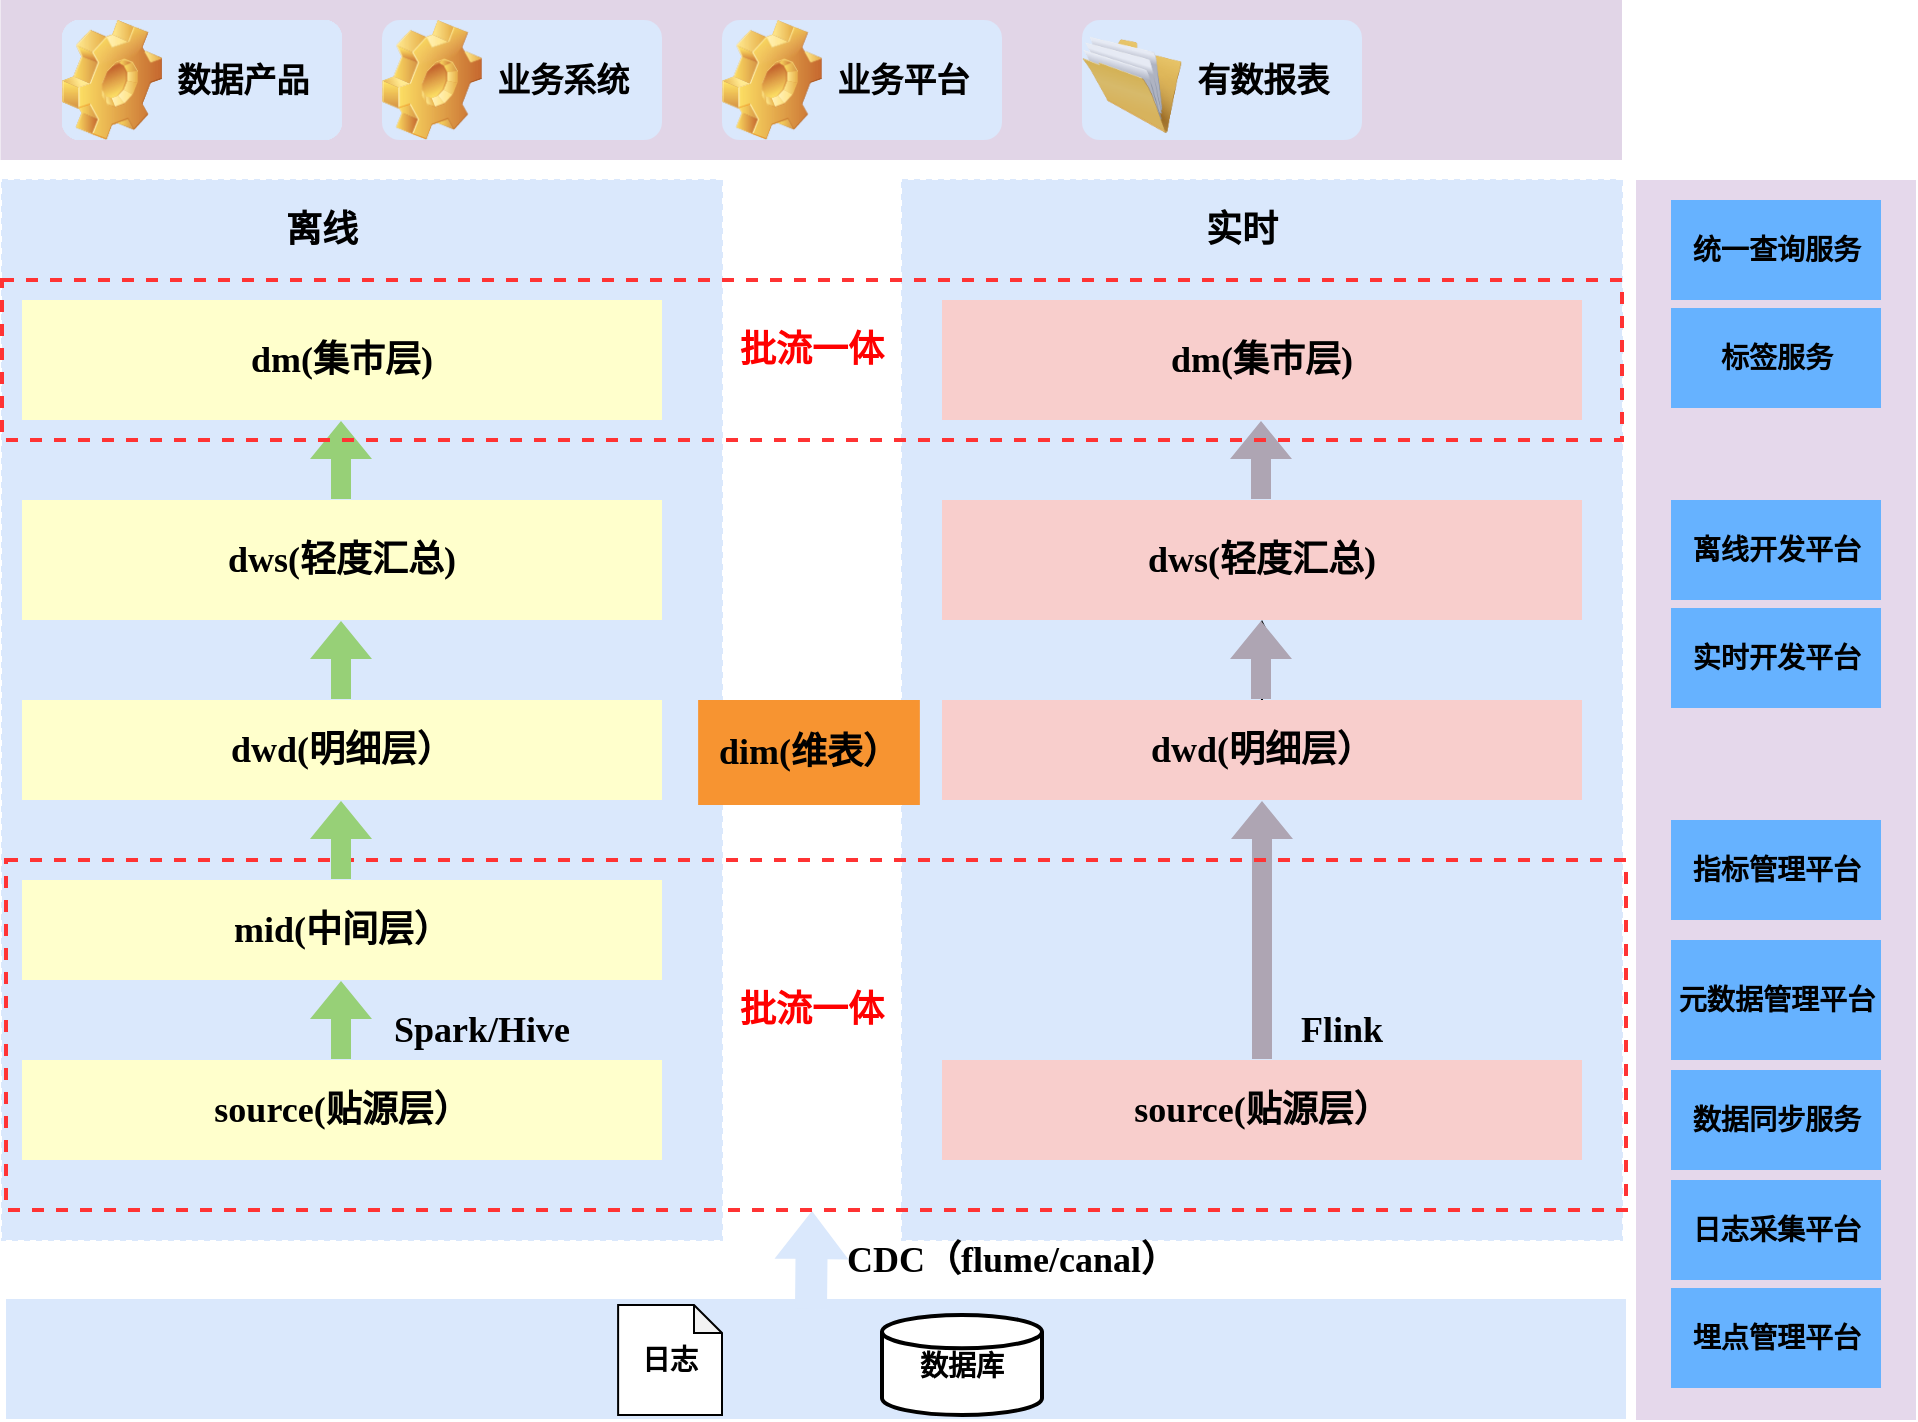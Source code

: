 <mxfile version="16.6.4" type="github">
  <diagram id="yBQkogD8sNwiqYRaZePr" name="第 1 页">
    <mxGraphModel dx="1110" dy="455" grid="1" gridSize="10" guides="1" tooltips="1" connect="1" arrows="1" fold="1" page="1" pageScale="1" pageWidth="827" pageHeight="1169" math="0" shadow="0">
      <root>
        <mxCell id="0" />
        <mxCell id="1" parent="0" />
        <mxCell id="X9aOVJZBJ18JT7NjNBlV-81" value="" style="rounded=0;whiteSpace=wrap;html=1;dashed=1;fontFamily=Times New Roman;fillColor=#DAE8FC;strokeColor=#DAE8FC;strokeWidth=1;labelBackgroundColor=#E6E6E6;" parent="1" vertex="1">
          <mxGeometry x="10" y="140" width="360" height="530" as="geometry" />
        </mxCell>
        <mxCell id="X9aOVJZBJ18JT7NjNBlV-89" value="" style="rounded=0;whiteSpace=wrap;html=1;dashed=1;fontFamily=Times New Roman;fillColor=#DAE8FC;strokeColor=#DAE8FC;strokeWidth=1;" parent="1" vertex="1">
          <mxGeometry x="460" y="140" width="360" height="530" as="geometry" />
        </mxCell>
        <mxCell id="X9aOVJZBJ18JT7NjNBlV-15" value="&lt;h2&gt;&lt;font face=&quot;Times New Roman&quot;&gt;&lt;b&gt;dm(集市层)&lt;/b&gt;&lt;/font&gt;&lt;/h2&gt;" style="rounded=0;whiteSpace=wrap;html=1;fillColor=#FFFFCC;strokeColor=none;" parent="1" vertex="1">
          <mxGeometry x="20" y="200" width="320" height="60" as="geometry" />
        </mxCell>
        <mxCell id="X9aOVJZBJ18JT7NjNBlV-17" value="&lt;h2&gt;&lt;font face=&quot;Times New Roman&quot;&gt;dws(轻度汇总)&lt;/font&gt;&lt;/h2&gt;" style="rounded=0;whiteSpace=wrap;html=1;fillColor=#FFFFCC;strokeColor=none;" parent="1" vertex="1">
          <mxGeometry x="20" y="300" width="320" height="60" as="geometry" />
        </mxCell>
        <mxCell id="X9aOVJZBJ18JT7NjNBlV-18" value="&lt;h2&gt;&lt;font face=&quot;Times New Roman&quot;&gt;&lt;b&gt;dwd(明细层）&lt;/b&gt;&lt;/font&gt;&lt;/h2&gt;" style="rounded=0;whiteSpace=wrap;html=1;fillColor=#FFFFCC;strokeColor=none;" parent="1" vertex="1">
          <mxGeometry x="20" y="400" width="320" height="50" as="geometry" />
        </mxCell>
        <mxCell id="X9aOVJZBJ18JT7NjNBlV-19" value="&lt;h2&gt;&lt;font face=&quot;Times New Roman&quot;&gt;mid(中间层）&lt;/font&gt;&lt;/h2&gt;" style="rounded=0;whiteSpace=wrap;html=1;fillColor=#FFFFCC;strokeColor=none;" parent="1" vertex="1">
          <mxGeometry x="20" y="490" width="320" height="50" as="geometry" />
        </mxCell>
        <mxCell id="X9aOVJZBJ18JT7NjNBlV-20" value="&lt;h2&gt;&lt;font face=&quot;Times New Roman&quot;&gt;source(贴源层）&lt;/font&gt;&lt;/h2&gt;" style="rounded=0;whiteSpace=wrap;html=1;fillColor=#FFFFCC;strokeColor=none;" parent="1" vertex="1">
          <mxGeometry x="20" y="580" width="320" height="50" as="geometry" />
        </mxCell>
        <mxCell id="X9aOVJZBJ18JT7NjNBlV-26" value="&lt;h2&gt;&lt;br&gt;&lt;/h2&gt;" style="rounded=0;whiteSpace=wrap;html=1;fillColor=#dae8fc;strokeColor=none;" parent="1" vertex="1">
          <mxGeometry x="12" y="699.5" width="810" height="60" as="geometry" />
        </mxCell>
        <mxCell id="X9aOVJZBJ18JT7NjNBlV-38" value="&lt;h2&gt;&lt;b&gt;CDC（flume/canal）&lt;/b&gt;&lt;/h2&gt;" style="text;html=1;strokeColor=none;fillColor=none;align=center;verticalAlign=middle;whiteSpace=wrap;rounded=0;dashed=1;fontFamily=Times New Roman;" parent="1" vertex="1">
          <mxGeometry x="430" y="670" width="170" height="20" as="geometry" />
        </mxCell>
        <mxCell id="X9aOVJZBJ18JT7NjNBlV-40" value="" style="shape=flexArrow;endArrow=classic;html=1;rounded=0;fontFamily=Times New Roman;fillColor=#97D077;strokeColor=none;" parent="1" edge="1">
          <mxGeometry width="50" height="50" relative="1" as="geometry">
            <mxPoint x="179.5" y="580" as="sourcePoint" />
            <mxPoint x="179.5" y="540" as="targetPoint" />
          </mxGeometry>
        </mxCell>
        <mxCell id="X9aOVJZBJ18JT7NjNBlV-43" value="" style="shape=flexArrow;endArrow=classic;html=1;rounded=0;fontFamily=Times New Roman;fillColor=#d5e8d4;strokeColor=none;" parent="1" edge="1">
          <mxGeometry width="50" height="50" relative="1" as="geometry">
            <mxPoint x="179.5" y="490" as="sourcePoint" />
            <mxPoint x="179.5" y="450" as="targetPoint" />
          </mxGeometry>
        </mxCell>
        <mxCell id="X9aOVJZBJ18JT7NjNBlV-44" value="" style="shape=flexArrow;endArrow=classic;html=1;rounded=0;fontFamily=Times New Roman;fillColor=#97D077;strokeColor=none;" parent="1" edge="1">
          <mxGeometry width="50" height="50" relative="1" as="geometry">
            <mxPoint x="179.5" y="400" as="sourcePoint" />
            <mxPoint x="179.5" y="360" as="targetPoint" />
          </mxGeometry>
        </mxCell>
        <mxCell id="X9aOVJZBJ18JT7NjNBlV-45" value="" style="shape=flexArrow;endArrow=classic;html=1;rounded=0;fontFamily=Times New Roman;fillColor=#97D077;strokeColor=none;" parent="1" edge="1">
          <mxGeometry width="50" height="50" relative="1" as="geometry">
            <mxPoint x="179.5" y="300" as="sourcePoint" />
            <mxPoint x="179.5" y="260" as="targetPoint" />
          </mxGeometry>
        </mxCell>
        <mxCell id="X9aOVJZBJ18JT7NjNBlV-46" value="&lt;h2&gt;Spark/Hive&lt;/h2&gt;" style="text;html=1;strokeColor=none;fillColor=none;align=center;verticalAlign=middle;whiteSpace=wrap;rounded=0;dashed=1;fontFamily=Times New Roman;" parent="1" vertex="1">
          <mxGeometry x="220" y="550" width="60" height="30" as="geometry" />
        </mxCell>
        <mxCell id="X9aOVJZBJ18JT7NjNBlV-48" value="&lt;h2&gt;&lt;font face=&quot;Times New Roman&quot;&gt;&lt;b&gt;dm(集市层)&lt;/b&gt;&lt;/font&gt;&lt;/h2&gt;" style="rounded=0;whiteSpace=wrap;html=1;fillColor=#f8cecc;strokeColor=none;" parent="1" vertex="1">
          <mxGeometry x="480" y="200" width="320" height="60" as="geometry" />
        </mxCell>
        <mxCell id="X9aOVJZBJ18JT7NjNBlV-49" value="&lt;h2&gt;&lt;font face=&quot;Times New Roman&quot;&gt;dws(轻度汇总)&lt;/font&gt;&lt;/h2&gt;" style="rounded=0;whiteSpace=wrap;html=1;fillColor=#f8cecc;strokeColor=none;" parent="1" vertex="1">
          <mxGeometry x="480" y="300" width="320" height="60" as="geometry" />
        </mxCell>
        <mxCell id="X9aOVJZBJ18JT7NjNBlV-79" value="" style="edgeStyle=orthogonalEdgeStyle;rounded=0;orthogonalLoop=1;jettySize=auto;html=1;fontFamily=Times New Roman;fillColor=none;" parent="1" source="X9aOVJZBJ18JT7NjNBlV-50" target="X9aOVJZBJ18JT7NjNBlV-49" edge="1">
          <mxGeometry relative="1" as="geometry" />
        </mxCell>
        <mxCell id="X9aOVJZBJ18JT7NjNBlV-50" value="&lt;h2&gt;&lt;font face=&quot;Times New Roman&quot;&gt;&lt;b&gt;dwd(明细层）&lt;/b&gt;&lt;/font&gt;&lt;/h2&gt;" style="rounded=0;whiteSpace=wrap;html=1;fillColor=#f8cecc;strokeColor=none;" parent="1" vertex="1">
          <mxGeometry x="480" y="400" width="320" height="50" as="geometry" />
        </mxCell>
        <mxCell id="X9aOVJZBJ18JT7NjNBlV-52" value="&lt;h2&gt;&lt;font face=&quot;Times New Roman&quot;&gt;source(贴源层）&lt;/font&gt;&lt;/h2&gt;" style="rounded=0;whiteSpace=wrap;html=1;fillColor=#f8cecc;strokeColor=none;" parent="1" vertex="1">
          <mxGeometry x="480" y="580" width="320" height="50" as="geometry" />
        </mxCell>
        <mxCell id="X9aOVJZBJ18JT7NjNBlV-54" value="" style="shape=flexArrow;endArrow=classic;html=1;rounded=0;fontFamily=Times New Roman;fillColor=#AEA5B3;strokeColor=none;entryX=0.5;entryY=1;entryDx=0;entryDy=0;exitX=0.5;exitY=0;exitDx=0;exitDy=0;" parent="1" source="X9aOVJZBJ18JT7NjNBlV-52" target="X9aOVJZBJ18JT7NjNBlV-50" edge="1">
          <mxGeometry width="50" height="50" relative="1" as="geometry">
            <mxPoint x="640" y="590" as="sourcePoint" />
            <mxPoint x="639.5" y="550" as="targetPoint" />
          </mxGeometry>
        </mxCell>
        <mxCell id="X9aOVJZBJ18JT7NjNBlV-55" value="" style="shape=flexArrow;endArrow=classic;html=1;rounded=0;fontFamily=Times New Roman;fillColor=#AEA5B3;strokeColor=none;" parent="1" edge="1">
          <mxGeometry width="50" height="50" relative="1" as="geometry">
            <mxPoint x="639.5" y="400" as="sourcePoint" />
            <mxPoint x="639.5" y="360" as="targetPoint" />
          </mxGeometry>
        </mxCell>
        <mxCell id="X9aOVJZBJ18JT7NjNBlV-57" value="&lt;h2&gt;Flink&lt;/h2&gt;" style="text;html=1;strokeColor=none;fillColor=none;align=center;verticalAlign=middle;whiteSpace=wrap;rounded=0;dashed=1;fontFamily=Times New Roman;" parent="1" vertex="1">
          <mxGeometry x="650" y="550" width="60" height="30" as="geometry" />
        </mxCell>
        <mxCell id="X9aOVJZBJ18JT7NjNBlV-72" value="" style="shape=flexArrow;endArrow=classic;html=1;rounded=0;fontFamily=Times New Roman;fillColor=#AEA5B3;strokeColor=none;" parent="1" edge="1">
          <mxGeometry width="50" height="50" relative="1" as="geometry">
            <mxPoint x="639.5" y="300" as="sourcePoint" />
            <mxPoint x="639.5" y="260" as="targetPoint" />
          </mxGeometry>
        </mxCell>
        <mxCell id="X9aOVJZBJ18JT7NjNBlV-70" value="&lt;h2&gt;&lt;font face=&quot;Times New Roman&quot;&gt;dim(维表）&lt;/font&gt;&lt;/h2&gt;" style="rounded=0;whiteSpace=wrap;html=1;fillColor=#F79431;strokeColor=none;" parent="1" vertex="1">
          <mxGeometry x="358.06" y="400" width="110.87" height="52.5" as="geometry" />
        </mxCell>
        <mxCell id="X9aOVJZBJ18JT7NjNBlV-76" value="" style="shape=flexArrow;endArrow=classic;html=1;rounded=0;fontFamily=Times New Roman;fillColor=#dae8fc;width=16;endSize=7.67;strokeColor=none;" parent="1" edge="1">
          <mxGeometry width="50" height="50" relative="1" as="geometry">
            <mxPoint x="414.5" y="705" as="sourcePoint" />
            <mxPoint x="414.99" y="655" as="targetPoint" />
          </mxGeometry>
        </mxCell>
        <mxCell id="X9aOVJZBJ18JT7NjNBlV-83" value="" style="rounded=0;whiteSpace=wrap;html=1;dashed=1;fontFamily=Times New Roman;fillColor=none;strokeColor=#FF3333;strokeWidth=2;" parent="1" vertex="1">
          <mxGeometry x="12" y="480" width="810" height="175" as="geometry" />
        </mxCell>
        <mxCell id="X9aOVJZBJ18JT7NjNBlV-84" value="&lt;h2&gt;&lt;font color=&quot;#ff0000&quot;&gt;批流一体&lt;/font&gt;&lt;/h2&gt;" style="text;html=1;strokeColor=none;fillColor=none;align=center;verticalAlign=middle;whiteSpace=wrap;rounded=0;dashed=1;fontFamily=Times New Roman;" parent="1" vertex="1">
          <mxGeometry x="360" y="550" width="110" height="10" as="geometry" />
        </mxCell>
        <mxCell id="X9aOVJZBJ18JT7NjNBlV-88" value="&lt;h2&gt;&lt;br&gt;&lt;/h2&gt;" style="rounded=0;whiteSpace=wrap;html=1;fillColor=#e1d5e7;strokeColor=none;" parent="1" vertex="1">
          <mxGeometry x="9.24" y="50" width="810.76" height="80" as="geometry" />
        </mxCell>
        <mxCell id="X9aOVJZBJ18JT7NjNBlV-91" value="" style="rounded=0;whiteSpace=wrap;html=1;dashed=1;fontFamily=Times New Roman;fillColor=none;strokeColor=#FF3333;strokeWidth=2;" parent="1" vertex="1">
          <mxGeometry x="10" y="190" width="810" height="80" as="geometry" />
        </mxCell>
        <mxCell id="X9aOVJZBJ18JT7NjNBlV-92" value="&lt;h2&gt;&lt;font color=&quot;#ff0000&quot;&gt;批流一体&lt;/font&gt;&lt;/h2&gt;" style="text;html=1;strokeColor=none;fillColor=none;align=center;verticalAlign=middle;whiteSpace=wrap;rounded=0;dashed=1;fontFamily=Times New Roman;" parent="1" vertex="1">
          <mxGeometry x="360" y="220" width="110" height="10" as="geometry" />
        </mxCell>
        <mxCell id="X9aOVJZBJ18JT7NjNBlV-94" value="&lt;h2&gt;&lt;font color=&quot;#000000&quot;&gt;离线&lt;/font&gt;&lt;/h2&gt;" style="text;html=1;strokeColor=none;fillColor=none;align=center;verticalAlign=middle;whiteSpace=wrap;rounded=0;dashed=1;fontFamily=Times New Roman;fontColor=#FF0000;" parent="1" vertex="1">
          <mxGeometry x="140" y="150" width="60" height="30" as="geometry" />
        </mxCell>
        <mxCell id="X9aOVJZBJ18JT7NjNBlV-95" value="&lt;h2&gt;&lt;font color=&quot;#000000&quot;&gt;实时&lt;/font&gt;&lt;/h2&gt;" style="text;html=1;strokeColor=none;fillColor=none;align=center;verticalAlign=middle;whiteSpace=wrap;rounded=0;dashed=1;fontFamily=Times New Roman;fontColor=#FF0000;" parent="1" vertex="1">
          <mxGeometry x="600" y="150" width="60" height="30" as="geometry" />
        </mxCell>
        <mxCell id="X9aOVJZBJ18JT7NjNBlV-96" value="" style="shape=flexArrow;endArrow=classic;html=1;rounded=0;fontFamily=Times New Roman;fillColor=#97D077;strokeColor=none;" parent="1" edge="1">
          <mxGeometry width="50" height="50" relative="1" as="geometry">
            <mxPoint x="179.5" y="490" as="sourcePoint" />
            <mxPoint x="179.5" y="450" as="targetPoint" />
          </mxGeometry>
        </mxCell>
        <mxCell id="X9aOVJZBJ18JT7NjNBlV-113" value="" style="rounded=0;whiteSpace=wrap;html=1;dashed=1;labelBackgroundColor=#E1D5E7;fontFamily=Times New Roman;strokeColor=none;strokeWidth=2;fillColor=#E5D8EB;" parent="1" vertex="1">
          <mxGeometry x="827" y="140" width="140" height="620" as="geometry" />
        </mxCell>
        <mxCell id="As9_9Nimq-O4MdQxtgSM-15" value="" style="group" parent="1" vertex="1" connectable="0">
          <mxGeometry x="550" y="60" width="140" height="60" as="geometry" />
        </mxCell>
        <mxCell id="As9_9Nimq-O4MdQxtgSM-12" value="&lt;h2&gt;&amp;nbsp; &amp;nbsp; &amp;nbsp; &amp;nbsp; &amp;nbsp; 有数报表&lt;/h2&gt;" style="rounded=1;whiteSpace=wrap;html=1;dashed=1;labelBorderColor=none;fontFamily=Times New Roman;fontSize=11;fontColor=none;strokeColor=none;fillColor=#DAE8FC;" parent="As9_9Nimq-O4MdQxtgSM-15" vertex="1">
          <mxGeometry width="140" height="60" as="geometry" />
        </mxCell>
        <mxCell id="As9_9Nimq-O4MdQxtgSM-2" value="" style="image;html=1;image=img/lib/clip_art/general/Full_Folder_128x128.png;dashed=1;labelBorderColor=none;fontFamily=Times New Roman;fontSize=11;fontColor=none;strokeColor=#CC0000;fillColor=#99CCFF;" parent="As9_9Nimq-O4MdQxtgSM-15" vertex="1">
          <mxGeometry y="5" width="50" height="55" as="geometry" />
        </mxCell>
        <mxCell id="As9_9Nimq-O4MdQxtgSM-21" value="" style="group" parent="1" vertex="1" connectable="0">
          <mxGeometry x="40" y="60" width="140" height="60" as="geometry" />
        </mxCell>
        <mxCell id="As9_9Nimq-O4MdQxtgSM-22" value="&lt;h2&gt;&amp;nbsp; &amp;nbsp; &amp;nbsp; &amp;nbsp; &amp;nbsp; 数据产品&lt;/h2&gt;" style="rounded=1;whiteSpace=wrap;html=1;dashed=1;labelBorderColor=none;fontFamily=Times New Roman;fontSize=11;fontColor=none;strokeColor=none;fillColor=#DAE8FC;" parent="As9_9Nimq-O4MdQxtgSM-21" vertex="1">
          <mxGeometry width="140" height="60" as="geometry" />
        </mxCell>
        <mxCell id="As9_9Nimq-O4MdQxtgSM-23" value="" style="shape=image;html=1;verticalLabelPosition=bottom;verticalAlign=top;imageAspect=0;image=img/clipart/Gear_128x128.png;dashed=1;labelBorderColor=none;fontFamily=Times New Roman;fontSize=11;fontColor=none;strokeColor=#CC0000;fillColor=#DAE8FC;" parent="As9_9Nimq-O4MdQxtgSM-21" vertex="1">
          <mxGeometry width="50" height="60" as="geometry" />
        </mxCell>
        <mxCell id="0jsYW7mjkBVJK00ZDQxi-10" value="" style="group" parent="As9_9Nimq-O4MdQxtgSM-21" vertex="1" connectable="0">
          <mxGeometry width="140" height="60" as="geometry" />
        </mxCell>
        <mxCell id="0jsYW7mjkBVJK00ZDQxi-11" value="&lt;h2&gt;&amp;nbsp; &amp;nbsp; &amp;nbsp; &amp;nbsp; &amp;nbsp; 数据产品&lt;/h2&gt;" style="rounded=1;whiteSpace=wrap;html=1;dashed=1;labelBorderColor=none;fontFamily=Times New Roman;fontSize=11;fontColor=none;strokeColor=none;fillColor=#DAE8FC;" parent="0jsYW7mjkBVJK00ZDQxi-10" vertex="1">
          <mxGeometry width="140" height="60" as="geometry" />
        </mxCell>
        <mxCell id="0jsYW7mjkBVJK00ZDQxi-12" value="" style="shape=image;html=1;verticalLabelPosition=bottom;verticalAlign=top;imageAspect=0;image=img/clipart/Gear_128x128.png;dashed=1;labelBorderColor=none;fontFamily=Times New Roman;fontSize=11;fontColor=none;strokeColor=#CC0000;fillColor=#DAE8FC;" parent="0jsYW7mjkBVJK00ZDQxi-10" vertex="1">
          <mxGeometry width="50" height="60" as="geometry" />
        </mxCell>
        <mxCell id="0jsYW7mjkBVJK00ZDQxi-13" value="" style="shape=image;html=1;verticalLabelPosition=bottom;verticalAlign=top;imageAspect=0;image=img/clipart/Gear_128x128.png;dashed=1;labelBorderColor=none;fontFamily=Times New Roman;fontSize=11;fontColor=none;strokeColor=#CC0000;fillColor=#DAE8FC;" parent="0jsYW7mjkBVJK00ZDQxi-10" vertex="1">
          <mxGeometry width="50" height="60" as="geometry" />
        </mxCell>
        <mxCell id="0jsYW7mjkBVJK00ZDQxi-14" value="" style="group" parent="0jsYW7mjkBVJK00ZDQxi-10" vertex="1" connectable="0">
          <mxGeometry width="140" height="60" as="geometry" />
        </mxCell>
        <mxCell id="0jsYW7mjkBVJK00ZDQxi-15" value="&lt;h2&gt;&amp;nbsp; &amp;nbsp; &amp;nbsp; &amp;nbsp; &amp;nbsp; 数据产品&lt;/h2&gt;" style="rounded=1;whiteSpace=wrap;html=1;dashed=1;labelBorderColor=none;fontFamily=Times New Roman;fontSize=11;fontColor=none;strokeColor=none;fillColor=#DAE8FC;" parent="0jsYW7mjkBVJK00ZDQxi-14" vertex="1">
          <mxGeometry width="140" height="60" as="geometry" />
        </mxCell>
        <mxCell id="0jsYW7mjkBVJK00ZDQxi-16" value="" style="shape=image;html=1;verticalLabelPosition=bottom;verticalAlign=top;imageAspect=0;image=img/clipart/Gear_128x128.png;dashed=1;labelBorderColor=none;fontFamily=Times New Roman;fontSize=11;fontColor=none;strokeColor=#CC0000;fillColor=#DAE8FC;" parent="0jsYW7mjkBVJK00ZDQxi-14" vertex="1">
          <mxGeometry width="50" height="60" as="geometry" />
        </mxCell>
        <mxCell id="0jsYW7mjkBVJK00ZDQxi-17" value="" style="group" parent="0jsYW7mjkBVJK00ZDQxi-14" vertex="1" connectable="0">
          <mxGeometry width="140" height="60" as="geometry" />
        </mxCell>
        <mxCell id="0jsYW7mjkBVJK00ZDQxi-18" value="&lt;h2&gt;&amp;nbsp; &amp;nbsp; &amp;nbsp; &amp;nbsp; &amp;nbsp; 数据产品&lt;/h2&gt;" style="rounded=1;whiteSpace=wrap;html=1;dashed=1;labelBorderColor=none;fontFamily=Times New Roman;fontSize=11;fontColor=none;strokeColor=none;fillColor=#DAE8FC;" parent="0jsYW7mjkBVJK00ZDQxi-17" vertex="1">
          <mxGeometry width="140" height="60" as="geometry" />
        </mxCell>
        <mxCell id="0jsYW7mjkBVJK00ZDQxi-19" value="" style="shape=image;html=1;verticalLabelPosition=bottom;verticalAlign=top;imageAspect=0;image=img/clipart/Gear_128x128.png;dashed=1;labelBorderColor=none;fontFamily=Times New Roman;fontSize=11;fontColor=none;strokeColor=#CC0000;fillColor=#DAE8FC;" parent="0jsYW7mjkBVJK00ZDQxi-17" vertex="1">
          <mxGeometry width="50" height="60" as="geometry" />
        </mxCell>
        <mxCell id="0jsYW7mjkBVJK00ZDQxi-20" value="" style="shape=image;html=1;verticalLabelPosition=bottom;verticalAlign=top;imageAspect=0;image=img/clipart/Gear_128x128.png;dashed=1;labelBorderColor=none;fontFamily=Times New Roman;fontSize=11;fontColor=none;strokeColor=#CC0000;fillColor=#DAE8FC;" parent="0jsYW7mjkBVJK00ZDQxi-17" vertex="1">
          <mxGeometry width="50" height="60" as="geometry" />
        </mxCell>
        <mxCell id="As9_9Nimq-O4MdQxtgSM-24" value="" style="group" parent="1" vertex="1" connectable="0">
          <mxGeometry x="200" y="60" width="140" height="60" as="geometry" />
        </mxCell>
        <mxCell id="As9_9Nimq-O4MdQxtgSM-26" value="" style="shape=image;html=1;verticalLabelPosition=bottom;verticalAlign=top;imageAspect=0;image=img/clipart/Gear_128x128.png;dashed=1;labelBorderColor=none;fontFamily=Times New Roman;fontSize=11;fontColor=none;strokeColor=#CC0000;fillColor=#DAE8FC;" parent="As9_9Nimq-O4MdQxtgSM-24" vertex="1">
          <mxGeometry width="50" height="60" as="geometry" />
        </mxCell>
        <mxCell id="0jsYW7mjkBVJK00ZDQxi-9" value="" style="group" parent="As9_9Nimq-O4MdQxtgSM-24" vertex="1" connectable="0">
          <mxGeometry width="140" height="60" as="geometry" />
        </mxCell>
        <mxCell id="As9_9Nimq-O4MdQxtgSM-25" value="&lt;h2&gt;&amp;nbsp; &amp;nbsp; &amp;nbsp; &amp;nbsp; &amp;nbsp; 业务系统&lt;/h2&gt;" style="rounded=1;whiteSpace=wrap;html=1;dashed=1;labelBorderColor=none;fontFamily=Times New Roman;fontSize=11;fontColor=none;strokeColor=none;fillColor=#DAE8FC;" parent="0jsYW7mjkBVJK00ZDQxi-9" vertex="1">
          <mxGeometry width="140" height="60" as="geometry" />
        </mxCell>
        <mxCell id="0jsYW7mjkBVJK00ZDQxi-8" value="" style="shape=image;html=1;verticalLabelPosition=bottom;verticalAlign=top;imageAspect=0;image=img/clipart/Gear_128x128.png;dashed=1;labelBorderColor=none;fontFamily=Times New Roman;fontSize=11;fontColor=none;strokeColor=#CC0000;fillColor=#DAE8FC;" parent="0jsYW7mjkBVJK00ZDQxi-9" vertex="1">
          <mxGeometry width="50" height="60" as="geometry" />
        </mxCell>
        <mxCell id="As9_9Nimq-O4MdQxtgSM-27" value="" style="group" parent="1" vertex="1" connectable="0">
          <mxGeometry x="370" y="60" width="140" height="60" as="geometry" />
        </mxCell>
        <mxCell id="As9_9Nimq-O4MdQxtgSM-29" value="" style="shape=image;html=1;verticalLabelPosition=bottom;verticalAlign=top;imageAspect=0;image=img/clipart/Gear_128x128.png;dashed=1;labelBorderColor=none;fontFamily=Times New Roman;fontSize=11;fontColor=none;strokeColor=#CC0000;fillColor=#DAE8FC;" parent="As9_9Nimq-O4MdQxtgSM-27" vertex="1">
          <mxGeometry width="50" height="60" as="geometry" />
        </mxCell>
        <mxCell id="0jsYW7mjkBVJK00ZDQxi-3" value="" style="shape=image;html=1;verticalLabelPosition=bottom;verticalAlign=top;imageAspect=0;image=img/clipart/Gear_128x128.png;dashed=1;labelBorderColor=none;fontFamily=Times New Roman;fontSize=11;fontColor=none;strokeColor=#CC0000;fillColor=#DAE8FC;" parent="As9_9Nimq-O4MdQxtgSM-27" vertex="1">
          <mxGeometry width="50" height="60" as="geometry" />
        </mxCell>
        <mxCell id="0jsYW7mjkBVJK00ZDQxi-7" value="" style="group" parent="As9_9Nimq-O4MdQxtgSM-27" vertex="1" connectable="0">
          <mxGeometry width="140" height="60" as="geometry" />
        </mxCell>
        <mxCell id="As9_9Nimq-O4MdQxtgSM-28" value="&lt;h2&gt;&amp;nbsp; &amp;nbsp; &amp;nbsp; &amp;nbsp; &amp;nbsp; 业务平台&lt;/h2&gt;" style="rounded=1;whiteSpace=wrap;html=1;dashed=1;labelBorderColor=none;fontFamily=Times New Roman;fontSize=11;fontColor=none;strokeColor=none;fillColor=#DAE8FC;" parent="0jsYW7mjkBVJK00ZDQxi-7" vertex="1">
          <mxGeometry width="140" height="60" as="geometry" />
        </mxCell>
        <mxCell id="0jsYW7mjkBVJK00ZDQxi-6" value="" style="shape=image;html=1;verticalLabelPosition=bottom;verticalAlign=top;imageAspect=0;image=img/clipart/Gear_128x128.png;dashed=1;labelBorderColor=none;fontFamily=Times New Roman;fontSize=11;fontColor=none;strokeColor=#CC0000;fillColor=#DAE8FC;" parent="0jsYW7mjkBVJK00ZDQxi-7" vertex="1">
          <mxGeometry width="50" height="60" as="geometry" />
        </mxCell>
        <mxCell id="0jsYW7mjkBVJK00ZDQxi-1" value="&lt;h3&gt;数据库&lt;/h3&gt;" style="strokeWidth=2;html=1;shape=mxgraph.flowchart.database;whiteSpace=wrap;" parent="1" vertex="1">
          <mxGeometry x="450" y="707.5" width="80" height="50" as="geometry" />
        </mxCell>
        <mxCell id="0jsYW7mjkBVJK00ZDQxi-23" value="&lt;h3&gt;日志&lt;/h3&gt;" style="shape=note;whiteSpace=wrap;html=1;backgroundOutline=1;darkOpacity=0.05;size=14;" parent="1" vertex="1">
          <mxGeometry x="318.06" y="702.5" width="51.94" height="55" as="geometry" />
        </mxCell>
        <mxCell id="1MsRyuQZ5NE7aAgOm8JP-3" value="&lt;h3&gt;埋点管理平台&lt;/h3&gt;" style="rounded=0;whiteSpace=wrap;html=1;strokeColor=none;fillColor=#66B2FF;" parent="1" vertex="1">
          <mxGeometry x="844.5" y="694" width="105" height="50" as="geometry" />
        </mxCell>
        <mxCell id="1MsRyuQZ5NE7aAgOm8JP-4" value="&lt;h3&gt;日志采集平台&lt;/h3&gt;" style="rounded=0;whiteSpace=wrap;html=1;strokeColor=none;fillColor=#66B2FF;" parent="1" vertex="1">
          <mxGeometry x="844.5" y="640" width="105" height="50" as="geometry" />
        </mxCell>
        <mxCell id="1MsRyuQZ5NE7aAgOm8JP-5" value="&lt;h3&gt;离线开发平台&lt;/h3&gt;" style="rounded=0;whiteSpace=wrap;html=1;strokeColor=none;fillColor=#66B2FF;" parent="1" vertex="1">
          <mxGeometry x="844.5" y="300" width="105" height="50" as="geometry" />
        </mxCell>
        <mxCell id="1MsRyuQZ5NE7aAgOm8JP-7" value="&lt;h3&gt;元数据管理平台&lt;/h3&gt;" style="rounded=0;whiteSpace=wrap;html=1;strokeColor=none;fillColor=#66B2FF;" parent="1" vertex="1">
          <mxGeometry x="844.5" y="520" width="105" height="60" as="geometry" />
        </mxCell>
        <mxCell id="1MsRyuQZ5NE7aAgOm8JP-8" value="&lt;h3&gt;统一查询服务&lt;/h3&gt;" style="rounded=0;whiteSpace=wrap;html=1;strokeColor=none;fillColor=#66B2FF;" parent="1" vertex="1">
          <mxGeometry x="844.5" y="150" width="105" height="50" as="geometry" />
        </mxCell>
        <mxCell id="1MsRyuQZ5NE7aAgOm8JP-11" value="&lt;h3&gt;数据同步服务&lt;/h3&gt;" style="rounded=0;whiteSpace=wrap;html=1;strokeColor=none;fillColor=#66B2FF;" parent="1" vertex="1">
          <mxGeometry x="844.5" y="585" width="105" height="50" as="geometry" />
        </mxCell>
        <mxCell id="1MsRyuQZ5NE7aAgOm8JP-12" value="&lt;h3&gt;指标管理平台&lt;/h3&gt;" style="rounded=0;whiteSpace=wrap;html=1;strokeColor=none;fillColor=#66B2FF;" parent="1" vertex="1">
          <mxGeometry x="844.5" y="460" width="105" height="50" as="geometry" />
        </mxCell>
        <mxCell id="NVq3Vw-KdkZOHBNyTqfm-1" value="&lt;h3&gt;实时开发平台&lt;/h3&gt;" style="rounded=0;whiteSpace=wrap;html=1;strokeColor=none;fillColor=#66B2FF;" vertex="1" parent="1">
          <mxGeometry x="844.5" y="354" width="105" height="50" as="geometry" />
        </mxCell>
        <mxCell id="NVq3Vw-KdkZOHBNyTqfm-2" value="&lt;h3&gt;标签服务&lt;/h3&gt;" style="rounded=0;whiteSpace=wrap;html=1;strokeColor=none;fillColor=#66B2FF;" vertex="1" parent="1">
          <mxGeometry x="844.5" y="204" width="105" height="50" as="geometry" />
        </mxCell>
      </root>
    </mxGraphModel>
  </diagram>
</mxfile>
